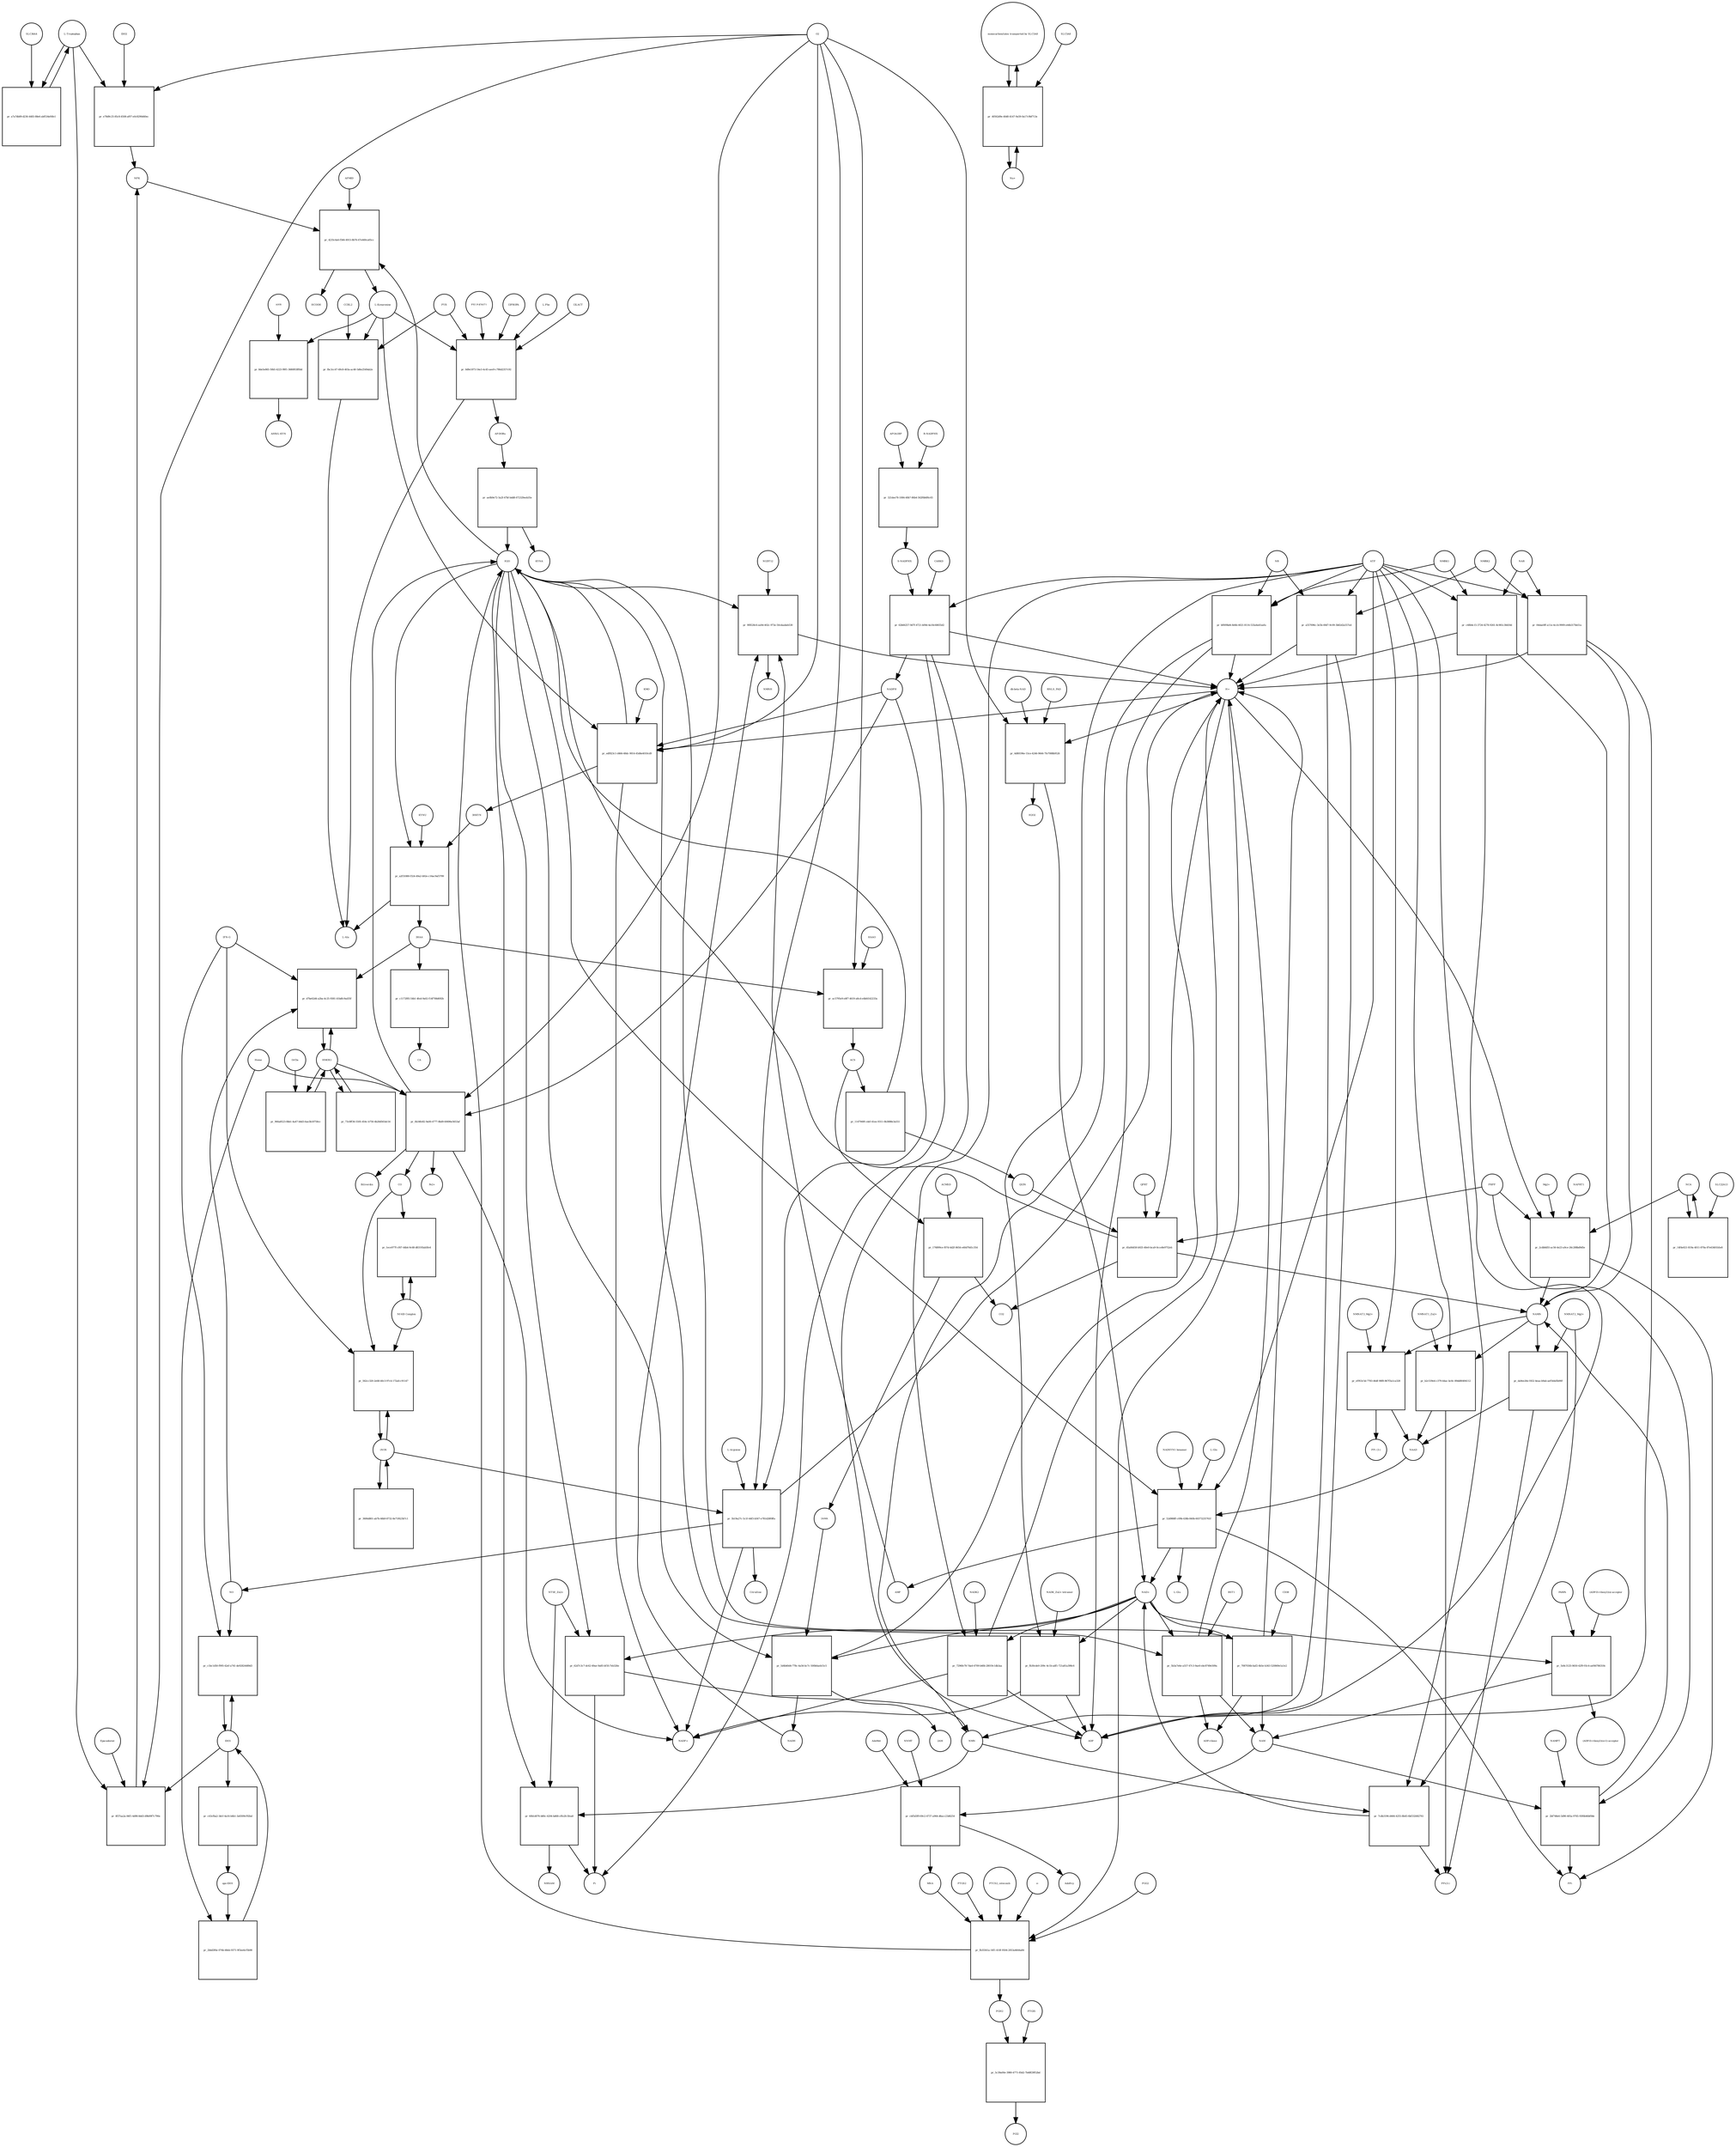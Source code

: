 strict digraph  {
"L-Tryptophan" [annotation="urn_miriam_obo.chebi_CHEBI%3A57912", bipartite=0, cls="simple chemical", fontsize=4, label="L-Tryptophan", shape=circle];
"pr_a7a7db89-d236-4483-88e6-abf534ef4fe1" [annotation="", bipartite=1, cls=process, fontsize=4, label="pr_a7a7db89-d236-4483-88e6-abf534ef4fe1", shape=square];
SLC36A4 [annotation=urn_miriam_uniprot_Q6YBV0, bipartite=0, cls=macromolecule, fontsize=4, label=SLC36A4, shape=circle];
"pr_e78d9c25-85c8-4508-af07-e0c8290d40ec" [annotation="", bipartite=1, cls=process, fontsize=4, label="pr_e78d9c25-85c8-4508-af07-e0c8290d40ec", shape=square];
NFK [annotation="urn_miriam_obo.chebi_CHEBI%3A18377", bipartite=0, cls="simple chemical", fontsize=4, label=NFK, shape=circle];
IDO2 [annotation=urn_miriam_uniprot_Q6ZQW0, bipartite=0, cls=macromolecule, fontsize=4, label=IDO2, shape=circle];
O2 [annotation="urn_miriam_obo.chebi_CHEBI%3A15379", bipartite=0, cls="simple chemical", fontsize=4, label=O2, shape=circle];
"pr_8f37aa2a-84f1-4d98-8dd3-d9b09f7c790e" [annotation="", bipartite=1, cls=process, fontsize=4, label="pr_8f37aa2a-84f1-4d98-8dd3-d9b09f7c790e", shape=square];
IDO1 [annotation=urn_miriam_uniprot_P14902, bipartite=0, cls=complex, fontsize=4, label=IDO1, shape=circle];
Epacadostat [annotation="", bipartite=0, cls="simple chemical", fontsize=4, label=Epacadostat, shape=circle];
"pr_4235c4a6-f566-4915-8b76-47e449ca05cc" [annotation="", bipartite=1, cls=process, fontsize=4, label="pr_4235c4a6-f566-4915-8b76-47e449ca05cc", shape=square];
"L-Kynurenine" [annotation="urn_miriam_obo.chebi_CHEBI%3A16946", bipartite=0, cls="simple chemical", fontsize=4, label="L-Kynurenine", shape=circle];
AFMID [annotation=urn_miriam_uniprot_Q63HM1, bipartite=0, cls=macromolecule, fontsize=4, label=AFMID, shape=circle];
H2O [annotation="urn_miriam_obo.chebi_CHEBI%3A15377", bipartite=0, cls="simple chemical", fontsize=4, label=H2O, shape=circle];
HCOOH [annotation="urn_miriam_obo.chebi_CHEBI%3A30751", bipartite=0, cls="simple chemical", fontsize=4, label=HCOOH, shape=circle];
"pr_0d9e1873-54e3-4c45-aee9-c786d2357c92" [annotation="", bipartite=1, cls=process, fontsize=4, label="pr_0d9e1873-54e3-4c45-aee9-c786d2357c92", shape=square];
"AP-DOBu" [annotation="urn_miriam_obo.chebi_CHEBI%3A17442", bipartite=0, cls="simple chemical", fontsize=4, label="AP-DOBu", shape=circle];
"PXLP-KYAT1" [annotation="urn_miriam_uniprot_Q16773|urn_miriam_obo.chebi_CHEBI%3A18405", bipartite=0, cls="complex multimer", fontsize=4, label="PXLP-KYAT1", shape=circle];
I3PROPA [annotation="urn_miriam_obo.chebi_CHEBI%3A43580", bipartite=0, cls=macromolecule, fontsize=4, label=I3PROPA, shape=circle];
"L-Phe" [annotation="urn_miriam_obo.chebi_CHEBI%3A58095", bipartite=0, cls="simple chemical", fontsize=4, label="L-Phe", shape=circle];
I3LACT [annotation="urn_miriam_obo.chebi_CHEBI%3A55528", bipartite=0, cls=macromolecule, fontsize=4, label=I3LACT, shape=circle];
PYR [annotation="urn_miriam_obo.chebi_CHEBI%3A15361", bipartite=0, cls="simple chemical", fontsize=4, label=PYR, shape=circle];
"L-Ala" [annotation="urn_miriam_obo.chebi_CHEBI%3A57972", bipartite=0, cls="simple chemical", fontsize=4, label="L-Ala", shape=circle];
"pr_fbc3cc47-49c8-403a-ac40-5d6e2549ab2e" [annotation="", bipartite=1, cls=process, fontsize=4, label="pr_fbc3cc47-49c8-403a-ac40-5d6e2549ab2e", shape=square];
CCBL2 [annotation=urn_miriam_uniprot_Q6YP21, bipartite=0, cls="macromolecule multimer", fontsize=4, label=CCBL2, shape=circle];
"pr_ae0b9e72-5a2f-47bf-bdd8-672329eeb35e" [annotation="", bipartite=1, cls=process, fontsize=4, label="pr_ae0b9e72-5a2f-47bf-bdd8-672329eeb35e", shape=square];
KYNA [annotation="urn_miriam_obo.chebi_CHEBI%3A18344", bipartite=0, cls="simple chemical", fontsize=4, label=KYNA, shape=circle];
"pr_edf823c1-d466-48dc-9014-45d6e4010cd9" [annotation="", bipartite=1, cls=process, fontsize=4, label="pr_edf823c1-d466-48dc-9014-45d6e4010cd9", shape=square];
"3HKYN" [annotation="urn_miriam_obo.chebi_CHEBI%3A17380", bipartite=0, cls="simple chemical", fontsize=4, label="3HKYN", shape=circle];
KMO [annotation=urn_miriam_uniprot_O15229, bipartite=0, cls=macromolecule, fontsize=4, label=KMO, shape=circle];
NADPH [annotation="urn_miriam_obo.chebi_CHEBI%3A16474", bipartite=0, cls="simple chemical", fontsize=4, label=NADPH, shape=circle];
"H+" [annotation="urn_miriam_obo.chebi_CHEBI%3A15378", bipartite=0, cls="simple chemical", fontsize=4, label="H+", shape=circle];
"NADP+" [annotation="urn_miriam_obo.chebi_CHEBI%3A18009", bipartite=0, cls="simple chemical", fontsize=4, label="NADP+", shape=circle];
"pr_a2f31880-f324-49a2-b92e-c16ac9af3799" [annotation="", bipartite=1, cls=process, fontsize=4, label="pr_a2f31880-f324-49a2-b92e-c16ac9af3799", shape=square];
"3HAA" [annotation="urn_miriam_obo.chebi_CHEBI%3A15793", bipartite=0, cls="simple chemical", fontsize=4, label="3HAA", shape=circle];
KYNU [annotation=urn_miriam_uniprot_Q16719, bipartite=0, cls="macromolecule multimer", fontsize=4, label=KYNU, shape=circle];
"pr_ac5795e9-e8f7-4619-a8cd-e4bfd142233a" [annotation="", bipartite=1, cls=process, fontsize=4, label="pr_ac5795e9-e8f7-4619-a8cd-e4bfd142233a", shape=square];
ACS [annotation="urn_miriam_obo.chebi_CHEBI%3A29044", bipartite=0, cls="simple chemical", fontsize=4, label=ACS, shape=circle];
HAAO [annotation=urn_miriam_uniprot_P46952, bipartite=0, cls=macromolecule, fontsize=4, label=HAAO, shape=circle];
"pr_176899ce-f07d-4d2f-8654-e40d70d1c354" [annotation="", bipartite=1, cls=process, fontsize=4, label="pr_176899ce-f07d-4d2f-8654-e40d70d1c354", shape=square];
"2AMA" [annotation="urn_miriam_obo.chebi_CHEBI%3A15745", bipartite=0, cls="simple chemical", fontsize=4, label="2AMA", shape=circle];
ACMSD [annotation=urn_miriam_uniprot_Q8TDX5, bipartite=0, cls="macromolecule multimer", fontsize=4, label=ACMSD, shape=circle];
CO2 [annotation="urn_miriam_obo.chebi_CHEBI%3A16526", bipartite=0, cls="simple chemical", fontsize=4, label=CO2, shape=circle];
"pr_5d4b40d4-778c-4a56-bc7c-500b0aeb15c5" [annotation="", bipartite=1, cls=process, fontsize=4, label="pr_5d4b40d4-778c-4a56-bc7c-500b0aeb15c5", shape=square];
"2AM" [annotation="urn_miriam_obo.chebi_CHEBI%3A16886", bipartite=0, cls="simple chemical", fontsize=4, label="2AM", shape=circle];
"NAD+" [annotation="urn_miriam_obo.chebi_CHEBI%3A57540", bipartite=0, cls="simple chemical", fontsize=4, label="NAD+", shape=circle];
NADH [annotation="urn_miriam_obo.chebi_CHEBI%3A57945", bipartite=0, cls="simple chemical", fontsize=4, label=NADH, shape=circle];
"pr_1147949f-cdef-41ee-9311-0b3888e3a551" [annotation="", bipartite=1, cls=process, fontsize=4, label="pr_1147949f-cdef-41ee-9311-0b3888e3a551", shape=square];
QUIN [annotation="urn_miriam_obo.chebi_CHEBI%3A16675", bipartite=0, cls="simple chemical", fontsize=4, label=QUIN, shape=circle];
"pr_8de5e865-50b5-4223-99f1-3680f03fffdd" [annotation="", bipartite=1, cls=process, fontsize=4, label="pr_8de5e865-50b5-4223-99f1-3680f03fffdd", shape=square];
AHR [annotation=urn_miriam_uniprot_P35869, bipartite=0, cls=macromolecule, fontsize=4, label=AHR, shape=circle];
"AHR/L-KYN" [annotation="", bipartite=0, cls=complex, fontsize=4, label="AHR/L-KYN", shape=circle];
"pr_c1bc1d50-f995-42ef-a741-de92824489d3" [annotation="", bipartite=1, cls=process, fontsize=4, label="pr_c1bc1d50-f995-42ef-a741-de92824489d3", shape=square];
NO [annotation="urn_miriam_obo.chebi_CHEBI%3A16480", bipartite=0, cls="simple chemical", fontsize=4, label=NO, shape=circle];
"IFN-G" [annotation=urn_miriam_uniprot_Q14609, bipartite=0, cls=macromolecule, fontsize=4, label="IFN-G", shape=circle];
iNOS [annotation=urn_miriam_uniprot_P35228, bipartite=0, cls=macromolecule, fontsize=4, label=iNOS, shape=circle];
"pr_562cc320-2e68-40c3-97c4-172afcc91147" [annotation="", bipartite=1, cls=process, fontsize=4, label="pr_562cc320-2e68-40c3-97c4-172afcc91147", shape=square];
"Nf-KB Complex" [annotation="urn_miriam_uniprot_P19838|urn_miriam_uniprot_Q04206|urn_miriam_uniprot_Q00653", bipartite=0, cls=complex, fontsize=4, label="Nf-KB Complex", shape=circle];
CO [annotation="urn_miriam_obo.chebi_CHEBI%3A17245", bipartite=0, cls="simple chemical", fontsize=4, label=CO, shape=circle];
"L-Arginine" [annotation="urn_miriam_obo.chebi_CHEBI%3A16467", bipartite=0, cls="simple chemical", fontsize=4, label="L-Arginine", shape=circle];
"pr_5b19a27c-5c1f-44f3-b567-e781d28f0ffa" [annotation="", bipartite=1, cls=process, fontsize=4, label="pr_5b19a27c-5c1f-44f3-b567-e781d28f0ffa", shape=square];
Citrulline [annotation="urn_miriam_obo.chebi_CHEBI%3A16349", bipartite=0, cls="simple chemical", fontsize=4, label=Citrulline, shape=circle];
"pr_3606d801-ab7b-46b9-8732-8e71f623b7c1" [annotation="", bipartite=1, cls=process, fontsize=4, label="pr_3606d801-ab7b-46b9-8732-8e71f623b7c1", shape=square];
"pr_c43cfba2-3dcf-4a16-b4b1-3e8309cf92bd" [annotation="", bipartite=1, cls=process, fontsize=4, label="pr_c43cfba2-3dcf-4a16-b4b1-3e8309cf92bd", shape=square];
"apo-IDO1" [annotation=urn_miriam_uniprot_P14902, bipartite=0, cls=macromolecule, fontsize=4, label="apo-IDO1", shape=circle];
"R-NADPHX" [annotation="urn_miriam_obo.chebi_CHEBI%3A64085", bipartite=0, cls="simple chemical", fontsize=4, label="R-NADPHX", shape=circle];
"pr_321dee78-1084-40b7-86b4-562f6b6f6c65" [annotation="", bipartite=1, cls=process, fontsize=4, label="pr_321dee78-1084-40b7-86b4-562f6b6f6c65", shape=square];
"S-NADPHX" [annotation="urn_miriam_obo.chebi_CHEBI%3A64084", bipartite=0, cls="simple chemical", fontsize=4, label="S-NADPHX", shape=circle];
APOA1BP [annotation=urn_miriam_uniprot_O95544, bipartite=0, cls="macromolecule multimer", fontsize=4, label=APOA1BP, shape=circle];
"pr_62b66257-9d7f-4721-b09d-4a18c68655d2" [annotation="", bipartite=1, cls=process, fontsize=4, label="pr_62b66257-9d7f-4721-b09d-4a18c68655d2", shape=square];
CARKD [annotation=urn_miriam_uniprot_Q8IW45, bipartite=0, cls=macromolecule, fontsize=4, label=CARKD, shape=circle];
ATP [annotation="urn_miriam_obo.chebi_CHEBI%3A30616", bipartite=0, cls="simple chemical", fontsize=4, label=ATP, shape=circle];
ADP [annotation="urn_miriam_obo.chebi_CHEBI%3A456216", bipartite=0, cls="simple chemical", fontsize=4, label=ADP, shape=circle];
Pi [annotation="urn_miriam_obo.chebi_CHEBI%3A18367", bipartite=0, cls="simple chemical", fontsize=4, label=Pi, shape=circle];
"pr_7296fe78-7da4-4709-b40b-28019c1db3aa" [annotation="", bipartite=1, cls=process, fontsize=4, label="pr_7296fe78-7da4-4709-b40b-28019c1db3aa", shape=square];
NADK2 [annotation=urn_miriam_uniprot_Q4G0N4, bipartite=0, cls="macromolecule multimer", fontsize=4, label=NADK2, shape=circle];
NAMN [annotation="urn_miriam_obo.chebi_CHEBI%3A15763", bipartite=0, cls="simple chemical", fontsize=4, label=NAMN, shape=circle];
"pr_ef953c5d-7783-46df-98f8-867f3a1ca328" [annotation="", bipartite=1, cls=process, fontsize=4, label="pr_ef953c5d-7783-46df-98f8-867f3a1ca328", shape=square];
NAAD [annotation="urn_miriam_obo.chebi_CHEBI%3A18304", bipartite=0, cls="simple chemical", fontsize=4, label=NAAD, shape=circle];
"NMNAT3_Mg2+" [annotation="urn_miriam_uniprot_Q96T66|urn_miriam_obo.chebi_CHEBI%3A18420", bipartite=0, cls="complex multimer", fontsize=4, label="NMNAT3_Mg2+", shape=circle];
"PPi (3-)" [annotation="urn_miriam_obo.chebi_CHEBI%3A33019", bipartite=0, cls="simple chemical", fontsize=4, label="PPi (3-)", shape=circle];
"pr_da9ee26e-f452-4eaa-b9ab-aef544d5b90f" [annotation="", bipartite=1, cls=process, fontsize=4, label="pr_da9ee26e-f452-4eaa-b9ab-aef544d5b90f", shape=square];
"NMNAT2_Mg2+" [annotation="urn_miriam_uniprot_Q9BZQ4|urn_miriam_obo.chebi_CHEBI%3A18420", bipartite=0, cls=complex, fontsize=4, label="NMNAT2_Mg2+", shape=circle];
"PPi(3-)" [annotation="urn_miriam_obo.chebi_CHEBI%3A33019", bipartite=0, cls="simple chemical", fontsize=4, label="PPi(3-)", shape=circle];
NAR [annotation="urn_miriam_obo.chebi_CHEBI%3A58527", bipartite=0, cls="simple chemical", fontsize=4, label=NAR, shape=circle];
"pr_c48b4c15-3724-4278-9261-8c981c38d18d" [annotation="", bipartite=1, cls=process, fontsize=4, label="pr_c48b4c15-3724-4278-9261-8c981c38d18d", shape=square];
NMRK1 [annotation=urn_miriam_uniprot_Q9NWW6, bipartite=0, cls=macromolecule, fontsize=4, label=NMRK1, shape=circle];
"pr_04dae0ff-a11e-4ccb-9909-e44b317bb51a" [annotation="", bipartite=1, cls=process, fontsize=4, label="pr_04dae0ff-a11e-4ccb-9909-e44b317bb51a", shape=square];
NMRK2 [annotation=urn_miriam_uniprot_Q9NPI5, bipartite=0, cls=macromolecule, fontsize=4, label=NMRK2, shape=circle];
"pr_52d988ff-c09b-438b-840b-60373235761f" [annotation="", bipartite=1, cls=process, fontsize=4, label="pr_52d988ff-c09b-438b-840b-60373235761f", shape=square];
"NADSYN1 hexamer" [annotation=urn_miriam_uniprot_Q6IA69, bipartite=0, cls="macromolecule multimer", fontsize=4, label="NADSYN1 hexamer", shape=circle];
"L-Gln" [annotation="urn_miriam_obo.chebi_CHEBI%3A58359", bipartite=0, cls="simple chemical", fontsize=4, label="L-Gln", shape=circle];
"L-Glu" [annotation="urn_miriam_obo.chebi_CHEBI%3A29985", bipartite=0, cls="simple chemical", fontsize=4, label="L-Glu", shape=circle];
AMP [annotation="urn_miriam_obo.chebi_CHEBI%3A16027", bipartite=0, cls="simple chemical", fontsize=4, label=AMP, shape=circle];
PPi [annotation="urn_miriam_obo.chebi_CHEBI%3A29888", bipartite=0, cls="simple chemical", fontsize=4, label=PPi, shape=circle];
NMN [annotation="urn_miriam_obo.chebi_CHEBI%3A14649", bipartite=0, cls="simple chemical", fontsize=4, label=NMN, shape=circle];
"pr_7cdb3196-d466-4255-8b45-6bf332682761" [annotation="", bipartite=1, cls=process, fontsize=4, label="pr_7cdb3196-d466-4255-8b45-6bf332682761", shape=square];
NR [annotation="urn_miriam_obo.chebi_CHEBI%3A15927", bipartite=0, cls="simple chemical", fontsize=4, label=NR, shape=circle];
"pr_bf009bd4-8d4b-4021-8116-533a4ed1aefa" [annotation="", bipartite=1, cls=process, fontsize=4, label="pr_bf009bd4-8d4b-4021-8116-533a4ed1aefa", shape=square];
"pr_a557696c-3e5b-49d7-9c09-3b82d2a557ed" [annotation="", bipartite=1, cls=process, fontsize=4, label="pr_a557696c-3e5b-49d7-9c09-3b82d2a557ed", shape=square];
NCA [annotation="urn_miriam_obo.chebi_CHEBI%3A32544", bipartite=0, cls="simple chemical", fontsize=4, label=NCA, shape=circle];
"pr_2cdb8d55-ac56-4e23-a9ce-26c288bd9d5e" [annotation="", bipartite=1, cls=process, fontsize=4, label="pr_2cdb8d55-ac56-4e23-a9ce-26c288bd9d5e", shape=square];
NAPRT1 [annotation=urn_miriam_uniprot_Q6XQN6, bipartite=0, cls="macromolecule multimer", fontsize=4, label=NAPRT1, shape=circle];
"Mg2+" [annotation="urn_miriam_obo.chebi_CHEBI%3A18420", bipartite=0, cls="simple chemical", fontsize=4, label="Mg2+", shape=circle];
PRPP [annotation="urn_miriam_obo.chebi_CHEBI%3A17111", bipartite=0, cls="simple chemical", fontsize=4, label=PRPP, shape=circle];
"pr_5e8c3125-0650-42f9-93c4-aef46786318c" [annotation="", bipartite=1, cls=process, fontsize=4, label="pr_5e8c3125-0650-42f9-93c4-aef46786318c", shape=square];
NAM [annotation="urn_miriam_obo.chebi_CHEBI%3A17154", bipartite=0, cls="simple chemical", fontsize=4, label=NAM, shape=circle];
PARPs [annotation="urn_miriam_uniprot_Q8N5Y8|urn_miriam_uniprot_Q53GL7|urn_miriam_uniprot_Q8IXQ6", bipartite=0, cls=macromolecule, fontsize=4, label=PARPs, shape=circle];
"(ADP-D-ribosyl)(n)-acceptor" [annotation="urn_miriam_obo.chebi_CHEBI%3A133202", bipartite=0, cls="simple chemical", fontsize=4, label="(ADP-D-ribosyl)(n)-acceptor", shape=circle];
"(ADP-D-ribosyl)(n+1)-acceptor" [annotation="urn_miriam_obo.chebi_CHEBI%3A133203", bipartite=0, cls="simple chemical", fontsize=4, label="(ADP-D-ribosyl)(n+1)-acceptor", shape=circle];
"pr_2bf748e6-5d90-405a-9765-93f6b46bf0bb" [annotation="", bipartite=1, cls=process, fontsize=4, label="pr_2bf748e6-5d90-405a-9765-93f6b46bf0bb", shape=square];
NAMPT [annotation=urn_miriam_uniprot_P43490, bipartite=0, cls=macromolecule, fontsize=4, label=NAMPT, shape=circle];
"pr_cbf5d3f9-69c2-4737-a964-d6acc23d6254" [annotation="", bipartite=1, cls=process, fontsize=4, label="pr_cbf5d3f9-69c2-4737-a964-d6acc23d6254", shape=square];
MNA [annotation="urn_miriam_obo.chebi_CHEBI%3A16797", bipartite=0, cls="simple chemical", fontsize=4, label=MNA, shape=circle];
NNMT [annotation=urn_miriam_uniprot_P40261, bipartite=0, cls=macromolecule, fontsize=4, label=NNMT, shape=circle];
AdoMet [annotation="urn_miriam_obo.chebi_CHEBI%3A15414", bipartite=0, cls="simple chemical", fontsize=4, label=AdoMet, shape=circle];
AdoHcy [annotation="urn_miriam_obo.chebi_CHEBI%3A16680", bipartite=0, cls="simple chemical", fontsize=4, label=AdoHcy, shape=circle];
"pr_45a84458-b925-40e0-bca9-0cce8e9752eb" [annotation="", bipartite=1, cls=process, fontsize=4, label="pr_45a84458-b925-40e0-bca9-0cce8e9752eb", shape=square];
QPRT [annotation=urn_miriam_uniprot_Q15274, bipartite=0, cls=macromolecule, fontsize=4, label=QPRT, shape=circle];
"pr_fb30cde0-209c-4c1b-adf1-721a81a398c6" [annotation="", bipartite=1, cls=process, fontsize=4, label="pr_fb30cde0-209c-4c1b-adf1-721a81a398c6", shape=square];
"NADK_Zn2+ tetramer" [annotation="urn_miriam_uniprot_O95544|urn_miriam_obo.chebi_CHEBI%3A29105", bipartite=0, cls="complex multimer", fontsize=4, label="NADK_Zn2+ tetramer", shape=circle];
"pr_5b3a7e6e-a557-47c3-9ae0-ebc8749e509a" [annotation="", bipartite=1, cls=process, fontsize=4, label="pr_5b3a7e6e-a557-47c3-9ae0-ebc8749e509a", shape=square];
"ADP-ribose" [annotation="urn_miriam_obo.chebi_CHEBI%3A57967", bipartite=0, cls="simple chemical", fontsize=4, label="ADP-ribose", shape=circle];
BST1 [annotation=urn_miriam_uniprot_Q10588, bipartite=0, cls="macromolecule multimer", fontsize=4, label=BST1, shape=circle];
"pr_7087036b-baf2-4b5e-b343-520849e1a1e2" [annotation="", bipartite=1, cls=process, fontsize=4, label="pr_7087036b-baf2-4b5e-b343-520849e1a1e2", shape=square];
CD38 [annotation=urn_miriam_uniprot_P28907, bipartite=0, cls=macromolecule, fontsize=4, label=CD38, shape=circle];
"dh-beta-NAD" [annotation="urn_miriam_obo.chebi_CHEBI%3A90171|urn_miriam_obo.chebi_CHEBI%3A90174", bipartite=0, cls="simple chemical", fontsize=4, label="dh-beta-NAD", shape=circle];
"pr_4d80196e-15ce-4246-9644-7fe7088b9526" [annotation="", bipartite=1, cls=process, fontsize=4, label="pr_4d80196e-15ce-4246-9644-7fe7088b9526", shape=square];
H2O2 [annotation="urn_miriam_obo.chebi_CHEBI%3A16240", bipartite=0, cls="simple chemical", fontsize=4, label=H2O2, shape=circle];
RNLS_FAD [annotation="urn_miriam_uniprot_Q5VYX0|urn_miriam_obo.chebi_CHEBI%3A16238", bipartite=0, cls=complex, fontsize=4, label=RNLS_FAD, shape=circle];
"pr_62d7c3c7-dc62-49ae-9a85-bf1fc7eb326e" [annotation="", bipartite=1, cls=process, fontsize=4, label="pr_62d7c3c7-dc62-49ae-9a85-bf1fc7eb326e", shape=square];
"NT5E_Zn2+" [annotation="urn_miriam_uniprot_P21589|urn_miriam_obo.chebi_CHEBI%3A29105", bipartite=0, cls="complex multimer", fontsize=4, label="NT5E_Zn2+", shape=circle];
"pr_60b1d076-b80c-4204-bd68-cffe2fc5fea8" [annotation="", bipartite=1, cls=process, fontsize=4, label="pr_60b1d076-b80c-4204-bd68-cffe2fc5fea8", shape=square];
NRNAM [annotation="urn_miriam_obo.chebi_CHEBI%3A15927", bipartite=0, cls="simple chemical", fontsize=4, label=NRNAM, shape=circle];
"pr_14f4e021-819a-4011-870a-87e63401b5e8" [annotation="", bipartite=1, cls=process, fontsize=4, label="pr_14f4e021-819a-4011-870a-87e63401b5e8", shape=square];
SLC22A13 [annotation=urn_miriam_uniprot_Q9Y226, bipartite=0, cls=macromolecule, fontsize=4, label=SLC22A13, shape=circle];
"pr_9f8528c6-ea9d-402c-973e-50cdaabeb530" [annotation="", bipartite=1, cls=process, fontsize=4, label="pr_9f8528c6-ea9d-402c-973e-50cdaabeb530", shape=square];
NMNH [annotation="urn_miriam_obo.chebi_CHEBI%3A74452", bipartite=0, cls="simple chemical", fontsize=4, label=NMNH, shape=circle];
NUDT12 [annotation=urn_miriam_uniprot_Q9BQG2, bipartite=0, cls=macromolecule, fontsize=4, label=NUDT12, shape=circle];
"pr_b2c539e4-c379-44ac-bc8c-89dd80494112" [annotation="", bipartite=1, cls=process, fontsize=4, label="pr_b2c539e4-c379-44ac-bc8c-89dd80494112", shape=square];
"NMNAT1_Zn2+" [annotation="urn_miriam_uniprot_Q9HAN9|urn_miriam_obo.chebi_CHEBI%3A29105", bipartite=0, cls="complex multimer", fontsize=4, label="NMNAT1_Zn2+", shape=circle];
PGG2 [annotation="urn_miriam_obo.chebi_CHEBI%3A27647", bipartite=0, cls="simple chemical", fontsize=4, label=PGG2, shape=circle];
"pr_fb35561a-16f1-410f-9504-2053a4644a84" [annotation="", bipartite=1, cls=process, fontsize=4, label="pr_fb35561a-16f1-410f-9504-2053a4644a84", shape=square];
PGH2 [annotation="urn_miriam_obo.chebi_CHEBI%3A15554", bipartite=0, cls="simple chemical", fontsize=4, label=PGH2, shape=circle];
PTGS2 [annotation=urn_miriam_uniprot_P35354, bipartite=0, cls="macromolecule multimer", fontsize=4, label=PTGS2, shape=circle];
PTCS2_celecoxib [annotation="urn_miriam_uniprot_P35354|urn_miriam_obo.chebi_CHEBI%3A41423", bipartite=0, cls=complex, fontsize=4, label=PTCS2_celecoxib, shape=circle];
"e-" [annotation="urn_miriam_obo.chebi_CHEBI%3A10545", bipartite=0, cls="simple chemical", fontsize=4, label="e-", shape=circle];
"pr_5c39a00e-3980-4771-85d2-7b48f29f52bd" [annotation="", bipartite=1, cls=process, fontsize=4, label="pr_5c39a00e-3980-4771-85d2-7b48f29f52bd", shape=square];
PGI2 [annotation="urn_miriam_obo.chebi_CHEBI%3A15552", bipartite=0, cls="simple chemical", fontsize=4, label=PGI2, shape=circle];
PTGIS [annotation=urn_miriam_uniprot_Q16647, bipartite=0, cls=macromolecule, fontsize=4, label=PTGIS, shape=circle];
"monocarboxylates transported by SLC5A8" [annotation="", bipartite=0, cls="simple chemical", fontsize=4, label="monocarboxylates transported by SLC5A8", shape=circle];
"pr_40562d9e-40d0-4147-9a59-0a17c9bf713e" [annotation="", bipartite=1, cls=process, fontsize=4, label="pr_40562d9e-40d0-4147-9a59-0a17c9bf713e", shape=square];
SLC5A8 [annotation=urn_miriam_uniprot_Q8N695, bipartite=0, cls=macromolecule, fontsize=4, label=SLC5A8, shape=circle];
"Na+" [annotation="urn_miriam_obo.chebi_CHEBI%3A29101", bipartite=0, cls="simple chemical", fontsize=4, label="Na+", shape=circle];
HMOX1 [annotation="", bipartite=0, cls=macromolecule, fontsize=4, label=HMOX1, shape=circle];
"pr_d7be62d4-a2ba-4c25-9381-41bdfc9ad35f" [annotation="", bipartite=1, cls=process, fontsize=4, label="pr_d7be62d4-a2ba-4c25-9381-41bdfc9ad35f", shape=square];
"pr_73c8ff36-5505-454c-b750-4b28d565dc54" [annotation="", bipartite=1, cls=process, fontsize=4, label="pr_73c8ff36-5505-454c-b750-4b28d565dc54", shape=square];
Heme [annotation="urn_miriam_obo.chebi_CHEBI%3A30413", bipartite=0, cls="simple chemical", fontsize=4, label=Heme, shape=circle];
"pr_6b34fe82-9a00-4777-8bd9-60696e5653af" [annotation="", bipartite=1, cls=process, fontsize=4, label="pr_6b34fe82-9a00-4777-8bd9-60696e5653af", shape=square];
Biliverdin [annotation="urn_miriam_obo.chebi_CHEBI%3A17033", bipartite=0, cls="simple chemical", fontsize=4, label=Biliverdin, shape=circle];
"Fe2+" [annotation="urn_miriam_obo.chebi_CHEBI%3A29033", bipartite=0, cls="simple chemical", fontsize=4, label="Fe2+", shape=circle];
"pr_966a8523-8bb1-4a47-b6d3-6ae3b18758cc" [annotation="", bipartite=1, cls=process, fontsize=4, label="pr_966a8523-8bb1-4a47-b6d3-6ae3b18758cc", shape=square];
Orf3a [annotation="urn_miriam_ncbiprotein_BCD58754|urn_miriam_uniprot_P0DTC3", bipartite=0, cls=macromolecule, fontsize=4, label=Orf3a, shape=circle];
"pr_1ece977f-cf67-44b4-9c68-d83193ab5fe4" [annotation="", bipartite=1, cls=process, fontsize=4, label="pr_1ece977f-cf67-44b4-9c68-d83193ab5fe4", shape=square];
"pr_2bbd3f6e-074b-48eb-9371-9f3ee6cf5b98" [annotation="", bipartite=1, cls=process, fontsize=4, label="pr_2bbd3f6e-074b-48eb-9371-9f3ee6cf5b98", shape=square];
"pr_c1172f85-54b1-4fed-9a02-f14f708d692b" [annotation="", bipartite=1, cls="omitted process", fontsize=4, label="pr_c1172f85-54b1-4fed-9a02-f14f708d692b", shape=square];
CA [annotation="", bipartite=0, cls="simple chemical", fontsize=4, label=CA, shape=circle];
"L-Tryptophan" -> "pr_a7a7db89-d236-4483-88e6-abf534ef4fe1"  [annotation="", interaction_type=consumption];
"L-Tryptophan" -> "pr_e78d9c25-85c8-4508-af07-e0c8290d40ec"  [annotation="", interaction_type=consumption];
"L-Tryptophan" -> "pr_8f37aa2a-84f1-4d98-8dd3-d9b09f7c790e"  [annotation="", interaction_type=consumption];
"pr_a7a7db89-d236-4483-88e6-abf534ef4fe1" -> "L-Tryptophan"  [annotation="", interaction_type=production];
SLC36A4 -> "pr_a7a7db89-d236-4483-88e6-abf534ef4fe1"  [annotation="", interaction_type=catalysis];
"pr_e78d9c25-85c8-4508-af07-e0c8290d40ec" -> NFK  [annotation="", interaction_type=production];
NFK -> "pr_4235c4a6-f566-4915-8b76-47e449ca05cc"  [annotation="", interaction_type=consumption];
IDO2 -> "pr_e78d9c25-85c8-4508-af07-e0c8290d40ec"  [annotation="", interaction_type=catalysis];
O2 -> "pr_e78d9c25-85c8-4508-af07-e0c8290d40ec"  [annotation="", interaction_type=consumption];
O2 -> "pr_8f37aa2a-84f1-4d98-8dd3-d9b09f7c790e"  [annotation="", interaction_type=consumption];
O2 -> "pr_edf823c1-d466-48dc-9014-45d6e4010cd9"  [annotation="", interaction_type=consumption];
O2 -> "pr_ac5795e9-e8f7-4619-a8cd-e4bfd142233a"  [annotation="", interaction_type=consumption];
O2 -> "pr_5b19a27c-5c1f-44f3-b567-e781d28f0ffa"  [annotation="", interaction_type=consumption];
O2 -> "pr_4d80196e-15ce-4246-9644-7fe7088b9526"  [annotation="", interaction_type=consumption];
O2 -> "pr_6b34fe82-9a00-4777-8bd9-60696e5653af"  [annotation="", interaction_type=consumption];
"pr_8f37aa2a-84f1-4d98-8dd3-d9b09f7c790e" -> NFK  [annotation="", interaction_type=production];
IDO1 -> "pr_8f37aa2a-84f1-4d98-8dd3-d9b09f7c790e"  [annotation="urn_miriam_pubmed_29531094|urn_miriam_pubmed_28523098|urn_miriam_pubmed_30338242|urn_miriam_pubmed_32292563", interaction_type=catalysis];
IDO1 -> "pr_c1bc1d50-f995-42ef-a741-de92824489d3"  [annotation="", interaction_type=consumption];
IDO1 -> "pr_c43cfba2-3dcf-4a16-b4b1-3e8309cf92bd"  [annotation="", interaction_type=consumption];
Epacadostat -> "pr_8f37aa2a-84f1-4d98-8dd3-d9b09f7c790e"  [annotation="urn_miriam_pubmed_29531094|urn_miriam_pubmed_28523098|urn_miriam_pubmed_30338242|urn_miriam_pubmed_32292563", interaction_type=inhibition];
"pr_4235c4a6-f566-4915-8b76-47e449ca05cc" -> "L-Kynurenine"  [annotation="", interaction_type=production];
"pr_4235c4a6-f566-4915-8b76-47e449ca05cc" -> HCOOH  [annotation="", interaction_type=production];
"L-Kynurenine" -> "pr_0d9e1873-54e3-4c45-aee9-c786d2357c92"  [annotation="", interaction_type=consumption];
"L-Kynurenine" -> "pr_fbc3cc47-49c8-403a-ac40-5d6e2549ab2e"  [annotation="", interaction_type=consumption];
"L-Kynurenine" -> "pr_edf823c1-d466-48dc-9014-45d6e4010cd9"  [annotation="", interaction_type=consumption];
"L-Kynurenine" -> "pr_8de5e865-50b5-4223-99f1-3680f03fffdd"  [annotation="", interaction_type=consumption];
AFMID -> "pr_4235c4a6-f566-4915-8b76-47e449ca05cc"  [annotation=urn_miriam_pubmed_29531094, interaction_type=catalysis];
H2O -> "pr_4235c4a6-f566-4915-8b76-47e449ca05cc"  [annotation="", interaction_type=consumption];
H2O -> "pr_a2f31880-f324-49a2-b92e-c16ac9af3799"  [annotation="", interaction_type=consumption];
H2O -> "pr_5d4b40d4-778c-4a56-bc7c-500b0aeb15c5"  [annotation="", interaction_type=consumption];
H2O -> "pr_52d988ff-c09b-438b-840b-60373235761f"  [annotation="", interaction_type=consumption];
H2O -> "pr_5b3a7e6e-a557-47c3-9ae0-ebc8749e509a"  [annotation="", interaction_type=consumption];
H2O -> "pr_7087036b-baf2-4b5e-b343-520849e1a1e2"  [annotation="", interaction_type=consumption];
H2O -> "pr_62d7c3c7-dc62-49ae-9a85-bf1fc7eb326e"  [annotation="", interaction_type=consumption];
H2O -> "pr_60b1d076-b80c-4204-bd68-cffe2fc5fea8"  [annotation="", interaction_type=consumption];
H2O -> "pr_9f8528c6-ea9d-402c-973e-50cdaabeb530"  [annotation="", interaction_type=consumption];
"pr_0d9e1873-54e3-4c45-aee9-c786d2357c92" -> "AP-DOBu"  [annotation="", interaction_type=production];
"pr_0d9e1873-54e3-4c45-aee9-c786d2357c92" -> "L-Ala"  [annotation="", interaction_type=production];
"AP-DOBu" -> "pr_ae0b9e72-5a2f-47bf-bdd8-672329eeb35e"  [annotation="", interaction_type=consumption];
"PXLP-KYAT1" -> "pr_0d9e1873-54e3-4c45-aee9-c786d2357c92"  [annotation="", interaction_type=catalysis];
I3PROPA -> "pr_0d9e1873-54e3-4c45-aee9-c786d2357c92"  [annotation="", interaction_type=inhibition];
"L-Phe" -> "pr_0d9e1873-54e3-4c45-aee9-c786d2357c92"  [annotation="", interaction_type=inhibition];
I3LACT -> "pr_0d9e1873-54e3-4c45-aee9-c786d2357c92"  [annotation="", interaction_type=inhibition];
PYR -> "pr_0d9e1873-54e3-4c45-aee9-c786d2357c92"  [annotation="", interaction_type=consumption];
PYR -> "pr_fbc3cc47-49c8-403a-ac40-5d6e2549ab2e"  [annotation="", interaction_type=consumption];
"pr_fbc3cc47-49c8-403a-ac40-5d6e2549ab2e" -> "L-Ala"  [annotation="", interaction_type=production];
CCBL2 -> "pr_fbc3cc47-49c8-403a-ac40-5d6e2549ab2e"  [annotation="", interaction_type=catalysis];
"pr_ae0b9e72-5a2f-47bf-bdd8-672329eeb35e" -> KYNA  [annotation="", interaction_type=production];
"pr_ae0b9e72-5a2f-47bf-bdd8-672329eeb35e" -> H2O  [annotation="", interaction_type=production];
"pr_edf823c1-d466-48dc-9014-45d6e4010cd9" -> "3HKYN"  [annotation="", interaction_type=production];
"pr_edf823c1-d466-48dc-9014-45d6e4010cd9" -> H2O  [annotation="", interaction_type=production];
"pr_edf823c1-d466-48dc-9014-45d6e4010cd9" -> "NADP+"  [annotation="", interaction_type=production];
"3HKYN" -> "pr_a2f31880-f324-49a2-b92e-c16ac9af3799"  [annotation="", interaction_type=consumption];
KMO -> "pr_edf823c1-d466-48dc-9014-45d6e4010cd9"  [annotation="", interaction_type=catalysis];
NADPH -> "pr_edf823c1-d466-48dc-9014-45d6e4010cd9"  [annotation="", interaction_type=consumption];
NADPH -> "pr_5b19a27c-5c1f-44f3-b567-e781d28f0ffa"  [annotation="", interaction_type=consumption];
NADPH -> "pr_6b34fe82-9a00-4777-8bd9-60696e5653af"  [annotation="", interaction_type=consumption];
"H+" -> "pr_edf823c1-d466-48dc-9014-45d6e4010cd9"  [annotation="", interaction_type=consumption];
"H+" -> "pr_2cdb8d55-ac56-4e23-a9ce-26c288bd9d5e"  [annotation="", interaction_type=consumption];
"H+" -> "pr_45a84458-b925-40e0-bca9-0cce8e9752eb"  [annotation="", interaction_type=consumption];
"H+" -> "pr_4d80196e-15ce-4246-9644-7fe7088b9526"  [annotation="", interaction_type=consumption];
"H+" -> "pr_fb35561a-16f1-410f-9504-2053a4644a84"  [annotation="", interaction_type=consumption];
"pr_a2f31880-f324-49a2-b92e-c16ac9af3799" -> "3HAA"  [annotation="", interaction_type=production];
"pr_a2f31880-f324-49a2-b92e-c16ac9af3799" -> "L-Ala"  [annotation="", interaction_type=production];
"3HAA" -> "pr_ac5795e9-e8f7-4619-a8cd-e4bfd142233a"  [annotation="", interaction_type=consumption];
"3HAA" -> "pr_d7be62d4-a2ba-4c25-9381-41bdfc9ad35f"  [annotation="urn_miriam_pubmed_15249210|urn_miriam_pubmed_11287117|urn_miriam_pubmed_12706494", interaction_type=catalysis];
"3HAA" -> "pr_c1172f85-54b1-4fed-9a02-f14f708d692b"  [annotation="", interaction_type=consumption];
KYNU -> "pr_a2f31880-f324-49a2-b92e-c16ac9af3799"  [annotation="", interaction_type=catalysis];
"pr_ac5795e9-e8f7-4619-a8cd-e4bfd142233a" -> ACS  [annotation="", interaction_type=production];
ACS -> "pr_176899ce-f07d-4d2f-8654-e40d70d1c354"  [annotation="", interaction_type=consumption];
ACS -> "pr_1147949f-cdef-41ee-9311-0b3888e3a551"  [annotation="", interaction_type=consumption];
HAAO -> "pr_ac5795e9-e8f7-4619-a8cd-e4bfd142233a"  [annotation="", interaction_type=catalysis];
"pr_176899ce-f07d-4d2f-8654-e40d70d1c354" -> "2AMA"  [annotation="", interaction_type=production];
"pr_176899ce-f07d-4d2f-8654-e40d70d1c354" -> CO2  [annotation="", interaction_type=production];
"2AMA" -> "pr_5d4b40d4-778c-4a56-bc7c-500b0aeb15c5"  [annotation="", interaction_type=consumption];
ACMSD -> "pr_176899ce-f07d-4d2f-8654-e40d70d1c354"  [annotation="", interaction_type=catalysis];
"pr_5d4b40d4-778c-4a56-bc7c-500b0aeb15c5" -> "2AM"  [annotation="", interaction_type=production];
"pr_5d4b40d4-778c-4a56-bc7c-500b0aeb15c5" -> NADH  [annotation="", interaction_type=production];
"pr_5d4b40d4-778c-4a56-bc7c-500b0aeb15c5" -> "H+"  [annotation="", interaction_type=production];
"NAD+" -> "pr_5d4b40d4-778c-4a56-bc7c-500b0aeb15c5"  [annotation="", interaction_type=consumption];
"NAD+" -> "pr_7296fe78-7da4-4709-b40b-28019c1db3aa"  [annotation="", interaction_type=consumption];
"NAD+" -> "pr_5e8c3125-0650-42f9-93c4-aef46786318c"  [annotation="", interaction_type=consumption];
"NAD+" -> "pr_fb30cde0-209c-4c1b-adf1-721a81a398c6"  [annotation="", interaction_type=consumption];
"NAD+" -> "pr_5b3a7e6e-a557-47c3-9ae0-ebc8749e509a"  [annotation="", interaction_type=consumption];
"NAD+" -> "pr_7087036b-baf2-4b5e-b343-520849e1a1e2"  [annotation="", interaction_type=consumption];
"NAD+" -> "pr_62d7c3c7-dc62-49ae-9a85-bf1fc7eb326e"  [annotation="", interaction_type=consumption];
NADH -> "pr_9f8528c6-ea9d-402c-973e-50cdaabeb530"  [annotation="", interaction_type=consumption];
"pr_1147949f-cdef-41ee-9311-0b3888e3a551" -> QUIN  [annotation="", interaction_type=production];
"pr_1147949f-cdef-41ee-9311-0b3888e3a551" -> H2O  [annotation="", interaction_type=production];
QUIN -> "pr_45a84458-b925-40e0-bca9-0cce8e9752eb"  [annotation="", interaction_type=consumption];
"pr_8de5e865-50b5-4223-99f1-3680f03fffdd" -> "AHR/L-KYN"  [annotation="", interaction_type=production];
AHR -> "pr_8de5e865-50b5-4223-99f1-3680f03fffdd"  [annotation="", interaction_type=consumption];
"pr_c1bc1d50-f995-42ef-a741-de92824489d3" -> IDO1  [annotation="", interaction_type=production];
NO -> "pr_c1bc1d50-f995-42ef-a741-de92824489d3"  [annotation="urn_miriam_pubmed_23476103|urn_miriam_pubmed_15249210|urn_miriam_pubmed_9126284", interaction_type=inhibition];
NO -> "pr_d7be62d4-a2ba-4c25-9381-41bdfc9ad35f"  [annotation="urn_miriam_pubmed_15249210|urn_miriam_pubmed_11287117|urn_miriam_pubmed_12706494", interaction_type=catalysis];
"IFN-G" -> "pr_c1bc1d50-f995-42ef-a741-de92824489d3"  [annotation="urn_miriam_pubmed_23476103|urn_miriam_pubmed_15249210|urn_miriam_pubmed_9126284", interaction_type=catalysis];
"IFN-G" -> "pr_562cc320-2e68-40c3-97c4-172afcc91147"  [annotation="urn_miriam_pubmed_9126284|urn_miriam_pubmed_15249210", interaction_type=catalysis];
"IFN-G" -> "pr_d7be62d4-a2ba-4c25-9381-41bdfc9ad35f"  [annotation="urn_miriam_pubmed_15249210|urn_miriam_pubmed_11287117|urn_miriam_pubmed_12706494", interaction_type=catalysis];
iNOS -> "pr_562cc320-2e68-40c3-97c4-172afcc91147"  [annotation="", interaction_type=consumption];
iNOS -> "pr_5b19a27c-5c1f-44f3-b567-e781d28f0ffa"  [annotation="urn_miriam_pubmed_15249210|urn_miriam_pubmed_11463332", interaction_type=catalysis];
iNOS -> "pr_3606d801-ab7b-46b9-8732-8e71f623b7c1"  [annotation="", interaction_type=consumption];
"pr_562cc320-2e68-40c3-97c4-172afcc91147" -> iNOS  [annotation="", interaction_type=production];
"Nf-KB Complex" -> "pr_562cc320-2e68-40c3-97c4-172afcc91147"  [annotation="urn_miriam_pubmed_9126284|urn_miriam_pubmed_15249210", interaction_type=catalysis];
"Nf-KB Complex" -> "pr_1ece977f-cf67-44b4-9c68-d83193ab5fe4"  [annotation="", interaction_type=consumption];
CO -> "pr_562cc320-2e68-40c3-97c4-172afcc91147"  [annotation="urn_miriam_pubmed_9126284|urn_miriam_pubmed_15249210", interaction_type=inhibition];
CO -> "pr_1ece977f-cf67-44b4-9c68-d83193ab5fe4"  [annotation=urn_miriam_pubmed_15249210, interaction_type=inhibition];
"L-Arginine" -> "pr_5b19a27c-5c1f-44f3-b567-e781d28f0ffa"  [annotation="", interaction_type=consumption];
"pr_5b19a27c-5c1f-44f3-b567-e781d28f0ffa" -> Citrulline  [annotation="", interaction_type=production];
"pr_5b19a27c-5c1f-44f3-b567-e781d28f0ffa" -> "NADP+"  [annotation="", interaction_type=production];
"pr_5b19a27c-5c1f-44f3-b567-e781d28f0ffa" -> "H+"  [annotation="", interaction_type=production];
"pr_5b19a27c-5c1f-44f3-b567-e781d28f0ffa" -> NO  [annotation="", interaction_type=production];
"pr_3606d801-ab7b-46b9-8732-8e71f623b7c1" -> iNOS  [annotation="", interaction_type=production];
"pr_c43cfba2-3dcf-4a16-b4b1-3e8309cf92bd" -> "apo-IDO1"  [annotation="", interaction_type=production];
"apo-IDO1" -> "pr_2bbd3f6e-074b-48eb-9371-9f3ee6cf5b98"  [annotation="", interaction_type=consumption];
"R-NADPHX" -> "pr_321dee78-1084-40b7-86b4-562f6b6f6c65"  [annotation="", interaction_type=consumption];
"pr_321dee78-1084-40b7-86b4-562f6b6f6c65" -> "S-NADPHX"  [annotation="", interaction_type=production];
"S-NADPHX" -> "pr_62b66257-9d7f-4721-b09d-4a18c68655d2"  [annotation="", interaction_type=consumption];
APOA1BP -> "pr_321dee78-1084-40b7-86b4-562f6b6f6c65"  [annotation="", interaction_type=catalysis];
"pr_62b66257-9d7f-4721-b09d-4a18c68655d2" -> NADPH  [annotation="", interaction_type=production];
"pr_62b66257-9d7f-4721-b09d-4a18c68655d2" -> ADP  [annotation="", interaction_type=production];
"pr_62b66257-9d7f-4721-b09d-4a18c68655d2" -> "H+"  [annotation="", interaction_type=production];
"pr_62b66257-9d7f-4721-b09d-4a18c68655d2" -> Pi  [annotation="", interaction_type=production];
CARKD -> "pr_62b66257-9d7f-4721-b09d-4a18c68655d2"  [annotation="", interaction_type=catalysis];
ATP -> "pr_62b66257-9d7f-4721-b09d-4a18c68655d2"  [annotation="", interaction_type=consumption];
ATP -> "pr_7296fe78-7da4-4709-b40b-28019c1db3aa"  [annotation="", interaction_type=consumption];
ATP -> "pr_ef953c5d-7783-46df-98f8-867f3a1ca328"  [annotation="", interaction_type=consumption];
ATP -> "pr_c48b4c15-3724-4278-9261-8c981c38d18d"  [annotation="", interaction_type=consumption];
ATP -> "pr_04dae0ff-a11e-4ccb-9909-e44b317bb51a"  [annotation="", interaction_type=consumption];
ATP -> "pr_52d988ff-c09b-438b-840b-60373235761f"  [annotation="", interaction_type=consumption];
ATP -> "pr_7cdb3196-d466-4255-8b45-6bf332682761"  [annotation="", interaction_type=consumption];
ATP -> "pr_bf009bd4-8d4b-4021-8116-533a4ed1aefa"  [annotation="", interaction_type=consumption];
ATP -> "pr_a557696c-3e5b-49d7-9c09-3b82d2a557ed"  [annotation="", interaction_type=consumption];
ATP -> "pr_fb30cde0-209c-4c1b-adf1-721a81a398c6"  [annotation="", interaction_type=consumption];
ATP -> "pr_b2c539e4-c379-44ac-bc8c-89dd80494112"  [annotation="", interaction_type=consumption];
"pr_7296fe78-7da4-4709-b40b-28019c1db3aa" -> "NADP+"  [annotation="", interaction_type=production];
"pr_7296fe78-7da4-4709-b40b-28019c1db3aa" -> ADP  [annotation="", interaction_type=production];
"pr_7296fe78-7da4-4709-b40b-28019c1db3aa" -> "H+"  [annotation="", interaction_type=production];
NADK2 -> "pr_7296fe78-7da4-4709-b40b-28019c1db3aa"  [annotation="", interaction_type=catalysis];
NAMN -> "pr_ef953c5d-7783-46df-98f8-867f3a1ca328"  [annotation="", interaction_type=consumption];
NAMN -> "pr_da9ee26e-f452-4eaa-b9ab-aef544d5b90f"  [annotation="", interaction_type=consumption];
NAMN -> "pr_b2c539e4-c379-44ac-bc8c-89dd80494112"  [annotation="", interaction_type=consumption];
"pr_ef953c5d-7783-46df-98f8-867f3a1ca328" -> NAAD  [annotation="", interaction_type=production];
"pr_ef953c5d-7783-46df-98f8-867f3a1ca328" -> "PPi (3-)"  [annotation="", interaction_type=production];
NAAD -> "pr_52d988ff-c09b-438b-840b-60373235761f"  [annotation="", interaction_type=consumption];
"NMNAT3_Mg2+" -> "pr_ef953c5d-7783-46df-98f8-867f3a1ca328"  [annotation="", interaction_type=catalysis];
"pr_da9ee26e-f452-4eaa-b9ab-aef544d5b90f" -> NAAD  [annotation="", interaction_type=production];
"pr_da9ee26e-f452-4eaa-b9ab-aef544d5b90f" -> "PPi(3-)"  [annotation="", interaction_type=production];
"NMNAT2_Mg2+" -> "pr_da9ee26e-f452-4eaa-b9ab-aef544d5b90f"  [annotation="", interaction_type=catalysis];
"NMNAT2_Mg2+" -> "pr_7cdb3196-d466-4255-8b45-6bf332682761"  [annotation="", interaction_type=catalysis];
NAR -> "pr_c48b4c15-3724-4278-9261-8c981c38d18d"  [annotation="", interaction_type=consumption];
NAR -> "pr_04dae0ff-a11e-4ccb-9909-e44b317bb51a"  [annotation="", interaction_type=consumption];
"pr_c48b4c15-3724-4278-9261-8c981c38d18d" -> NAMN  [annotation="", interaction_type=production];
"pr_c48b4c15-3724-4278-9261-8c981c38d18d" -> "H+"  [annotation="", interaction_type=production];
"pr_c48b4c15-3724-4278-9261-8c981c38d18d" -> ADP  [annotation="", interaction_type=production];
NMRK1 -> "pr_c48b4c15-3724-4278-9261-8c981c38d18d"  [annotation="", interaction_type=catalysis];
NMRK1 -> "pr_bf009bd4-8d4b-4021-8116-533a4ed1aefa"  [annotation="", interaction_type=catalysis];
"pr_04dae0ff-a11e-4ccb-9909-e44b317bb51a" -> NAMN  [annotation="", interaction_type=production];
"pr_04dae0ff-a11e-4ccb-9909-e44b317bb51a" -> "H+"  [annotation="", interaction_type=production];
"pr_04dae0ff-a11e-4ccb-9909-e44b317bb51a" -> ADP  [annotation="", interaction_type=production];
NMRK2 -> "pr_04dae0ff-a11e-4ccb-9909-e44b317bb51a"  [annotation="", interaction_type=catalysis];
NMRK2 -> "pr_a557696c-3e5b-49d7-9c09-3b82d2a557ed"  [annotation="", interaction_type=catalysis];
"pr_52d988ff-c09b-438b-840b-60373235761f" -> "NAD+"  [annotation="", interaction_type=production];
"pr_52d988ff-c09b-438b-840b-60373235761f" -> "L-Glu"  [annotation="", interaction_type=production];
"pr_52d988ff-c09b-438b-840b-60373235761f" -> AMP  [annotation="", interaction_type=production];
"pr_52d988ff-c09b-438b-840b-60373235761f" -> PPi  [annotation="", interaction_type=production];
"NADSYN1 hexamer" -> "pr_52d988ff-c09b-438b-840b-60373235761f"  [annotation="", interaction_type=catalysis];
"L-Gln" -> "pr_52d988ff-c09b-438b-840b-60373235761f"  [annotation="", interaction_type=consumption];
AMP -> "pr_9f8528c6-ea9d-402c-973e-50cdaabeb530"  [annotation="", interaction_type=consumption];
NMN -> "pr_7cdb3196-d466-4255-8b45-6bf332682761"  [annotation="", interaction_type=consumption];
NMN -> "pr_60b1d076-b80c-4204-bd68-cffe2fc5fea8"  [annotation="", interaction_type=consumption];
"pr_7cdb3196-d466-4255-8b45-6bf332682761" -> "NAD+"  [annotation="", interaction_type=production];
"pr_7cdb3196-d466-4255-8b45-6bf332682761" -> "PPi(3-)"  [annotation="", interaction_type=production];
NR -> "pr_bf009bd4-8d4b-4021-8116-533a4ed1aefa"  [annotation="", interaction_type=consumption];
NR -> "pr_a557696c-3e5b-49d7-9c09-3b82d2a557ed"  [annotation="", interaction_type=consumption];
"pr_bf009bd4-8d4b-4021-8116-533a4ed1aefa" -> NMN  [annotation="", interaction_type=production];
"pr_bf009bd4-8d4b-4021-8116-533a4ed1aefa" -> ADP  [annotation="", interaction_type=production];
"pr_bf009bd4-8d4b-4021-8116-533a4ed1aefa" -> "H+"  [annotation="", interaction_type=production];
"pr_a557696c-3e5b-49d7-9c09-3b82d2a557ed" -> NMN  [annotation="", interaction_type=production];
"pr_a557696c-3e5b-49d7-9c09-3b82d2a557ed" -> ADP  [annotation="", interaction_type=production];
"pr_a557696c-3e5b-49d7-9c09-3b82d2a557ed" -> "H+"  [annotation="", interaction_type=production];
NCA -> "pr_2cdb8d55-ac56-4e23-a9ce-26c288bd9d5e"  [annotation="", interaction_type=consumption];
NCA -> "pr_14f4e021-819a-4011-870a-87e63401b5e8"  [annotation="", interaction_type=consumption];
"pr_2cdb8d55-ac56-4e23-a9ce-26c288bd9d5e" -> NAMN  [annotation="", interaction_type=production];
"pr_2cdb8d55-ac56-4e23-a9ce-26c288bd9d5e" -> PPi  [annotation="", interaction_type=production];
NAPRT1 -> "pr_2cdb8d55-ac56-4e23-a9ce-26c288bd9d5e"  [annotation="", interaction_type=catalysis];
"Mg2+" -> "pr_2cdb8d55-ac56-4e23-a9ce-26c288bd9d5e"  [annotation="", interaction_type=stimulation];
PRPP -> "pr_2cdb8d55-ac56-4e23-a9ce-26c288bd9d5e"  [annotation="", interaction_type=consumption];
PRPP -> "pr_2bf748e6-5d90-405a-9765-93f6b46bf0bb"  [annotation="", interaction_type=consumption];
PRPP -> "pr_45a84458-b925-40e0-bca9-0cce8e9752eb"  [annotation="", interaction_type=consumption];
"pr_5e8c3125-0650-42f9-93c4-aef46786318c" -> NAM  [annotation="", interaction_type=production];
"pr_5e8c3125-0650-42f9-93c4-aef46786318c" -> "(ADP-D-ribosyl)(n+1)-acceptor"  [annotation="", interaction_type=production];
NAM -> "pr_2bf748e6-5d90-405a-9765-93f6b46bf0bb"  [annotation="", interaction_type=consumption];
NAM -> "pr_cbf5d3f9-69c2-4737-a964-d6acc23d6254"  [annotation="", interaction_type=consumption];
PARPs -> "pr_5e8c3125-0650-42f9-93c4-aef46786318c"  [annotation="", interaction_type=catalysis];
"(ADP-D-ribosyl)(n)-acceptor" -> "pr_5e8c3125-0650-42f9-93c4-aef46786318c"  [annotation="", interaction_type=consumption];
"pr_2bf748e6-5d90-405a-9765-93f6b46bf0bb" -> PPi  [annotation="", interaction_type=production];
"pr_2bf748e6-5d90-405a-9765-93f6b46bf0bb" -> NAMN  [annotation="", interaction_type=production];
NAMPT -> "pr_2bf748e6-5d90-405a-9765-93f6b46bf0bb"  [annotation="", interaction_type=catalysis];
"pr_cbf5d3f9-69c2-4737-a964-d6acc23d6254" -> MNA  [annotation="", interaction_type=production];
"pr_cbf5d3f9-69c2-4737-a964-d6acc23d6254" -> AdoHcy  [annotation="", interaction_type=production];
MNA -> "pr_fb35561a-16f1-410f-9504-2053a4644a84"  [annotation="", interaction_type=stimulation];
NNMT -> "pr_cbf5d3f9-69c2-4737-a964-d6acc23d6254"  [annotation="", interaction_type=catalysis];
AdoMet -> "pr_cbf5d3f9-69c2-4737-a964-d6acc23d6254"  [annotation="", interaction_type=consumption];
"pr_45a84458-b925-40e0-bca9-0cce8e9752eb" -> NAMN  [annotation="", interaction_type=production];
"pr_45a84458-b925-40e0-bca9-0cce8e9752eb" -> CO2  [annotation="", interaction_type=production];
"pr_45a84458-b925-40e0-bca9-0cce8e9752eb" -> H2O  [annotation="", interaction_type=production];
QPRT -> "pr_45a84458-b925-40e0-bca9-0cce8e9752eb"  [annotation="", interaction_type=catalysis];
"pr_fb30cde0-209c-4c1b-adf1-721a81a398c6" -> "NADP+"  [annotation="", interaction_type=production];
"pr_fb30cde0-209c-4c1b-adf1-721a81a398c6" -> ADP  [annotation="", interaction_type=production];
"NADK_Zn2+ tetramer" -> "pr_fb30cde0-209c-4c1b-adf1-721a81a398c6"  [annotation="", interaction_type=catalysis];
"pr_5b3a7e6e-a557-47c3-9ae0-ebc8749e509a" -> "ADP-ribose"  [annotation="", interaction_type=production];
"pr_5b3a7e6e-a557-47c3-9ae0-ebc8749e509a" -> NAM  [annotation="", interaction_type=production];
"pr_5b3a7e6e-a557-47c3-9ae0-ebc8749e509a" -> "H+"  [annotation="", interaction_type=production];
BST1 -> "pr_5b3a7e6e-a557-47c3-9ae0-ebc8749e509a"  [annotation="", interaction_type=catalysis];
"pr_7087036b-baf2-4b5e-b343-520849e1a1e2" -> NAM  [annotation="", interaction_type=production];
"pr_7087036b-baf2-4b5e-b343-520849e1a1e2" -> "ADP-ribose"  [annotation="", interaction_type=production];
"pr_7087036b-baf2-4b5e-b343-520849e1a1e2" -> "H+"  [annotation="", interaction_type=production];
CD38 -> "pr_7087036b-baf2-4b5e-b343-520849e1a1e2"  [annotation="", interaction_type=catalysis];
"dh-beta-NAD" -> "pr_4d80196e-15ce-4246-9644-7fe7088b9526"  [annotation="", interaction_type=consumption];
"pr_4d80196e-15ce-4246-9644-7fe7088b9526" -> H2O2  [annotation="", interaction_type=production];
"pr_4d80196e-15ce-4246-9644-7fe7088b9526" -> "NAD+"  [annotation="", interaction_type=production];
RNLS_FAD -> "pr_4d80196e-15ce-4246-9644-7fe7088b9526"  [annotation="", interaction_type=catalysis];
"pr_62d7c3c7-dc62-49ae-9a85-bf1fc7eb326e" -> NMN  [annotation="", interaction_type=production];
"pr_62d7c3c7-dc62-49ae-9a85-bf1fc7eb326e" -> Pi  [annotation="", interaction_type=production];
"NT5E_Zn2+" -> "pr_62d7c3c7-dc62-49ae-9a85-bf1fc7eb326e"  [annotation="", interaction_type=catalysis];
"NT5E_Zn2+" -> "pr_60b1d076-b80c-4204-bd68-cffe2fc5fea8"  [annotation="", interaction_type=catalysis];
"pr_60b1d076-b80c-4204-bd68-cffe2fc5fea8" -> NRNAM  [annotation="", interaction_type=production];
"pr_60b1d076-b80c-4204-bd68-cffe2fc5fea8" -> Pi  [annotation="", interaction_type=production];
"pr_14f4e021-819a-4011-870a-87e63401b5e8" -> NCA  [annotation="", interaction_type=production];
SLC22A13 -> "pr_14f4e021-819a-4011-870a-87e63401b5e8"  [annotation="", interaction_type=catalysis];
"pr_9f8528c6-ea9d-402c-973e-50cdaabeb530" -> NMNH  [annotation="", interaction_type=production];
"pr_9f8528c6-ea9d-402c-973e-50cdaabeb530" -> "H+"  [annotation="", interaction_type=production];
NUDT12 -> "pr_9f8528c6-ea9d-402c-973e-50cdaabeb530"  [annotation="", interaction_type=catalysis];
"pr_b2c539e4-c379-44ac-bc8c-89dd80494112" -> NAAD  [annotation="", interaction_type=production];
"pr_b2c539e4-c379-44ac-bc8c-89dd80494112" -> "PPi(3-)"  [annotation="", interaction_type=production];
"NMNAT1_Zn2+" -> "pr_b2c539e4-c379-44ac-bc8c-89dd80494112"  [annotation="", interaction_type=catalysis];
PGG2 -> "pr_fb35561a-16f1-410f-9504-2053a4644a84"  [annotation="", interaction_type=consumption];
"pr_fb35561a-16f1-410f-9504-2053a4644a84" -> PGH2  [annotation="", interaction_type=production];
"pr_fb35561a-16f1-410f-9504-2053a4644a84" -> H2O  [annotation="", interaction_type=production];
PGH2 -> "pr_5c39a00e-3980-4771-85d2-7b48f29f52bd"  [annotation="", interaction_type=consumption];
PTGS2 -> "pr_fb35561a-16f1-410f-9504-2053a4644a84"  [annotation="", interaction_type=catalysis];
PTCS2_celecoxib -> "pr_fb35561a-16f1-410f-9504-2053a4644a84"  [annotation="", interaction_type=inhibition];
"e-" -> "pr_fb35561a-16f1-410f-9504-2053a4644a84"  [annotation="", interaction_type=consumption];
"pr_5c39a00e-3980-4771-85d2-7b48f29f52bd" -> PGI2  [annotation="", interaction_type=production];
PTGIS -> "pr_5c39a00e-3980-4771-85d2-7b48f29f52bd"  [annotation="", interaction_type=catalysis];
"monocarboxylates transported by SLC5A8" -> "pr_40562d9e-40d0-4147-9a59-0a17c9bf713e"  [annotation="", interaction_type=consumption];
"pr_40562d9e-40d0-4147-9a59-0a17c9bf713e" -> "monocarboxylates transported by SLC5A8"  [annotation="", interaction_type=production];
"pr_40562d9e-40d0-4147-9a59-0a17c9bf713e" -> "Na+"  [annotation="", interaction_type=production];
SLC5A8 -> "pr_40562d9e-40d0-4147-9a59-0a17c9bf713e"  [annotation="", interaction_type=catalysis];
"Na+" -> "pr_40562d9e-40d0-4147-9a59-0a17c9bf713e"  [annotation="", interaction_type=consumption];
HMOX1 -> "pr_d7be62d4-a2ba-4c25-9381-41bdfc9ad35f"  [annotation="", interaction_type=consumption];
HMOX1 -> "pr_73c8ff36-5505-454c-b750-4b28d565dc54"  [annotation="", interaction_type=consumption];
HMOX1 -> "pr_6b34fe82-9a00-4777-8bd9-60696e5653af"  [annotation="", interaction_type=catalysis];
HMOX1 -> "pr_966a8523-8bb1-4a47-b6d3-6ae3b18758cc"  [annotation="", interaction_type=consumption];
"pr_d7be62d4-a2ba-4c25-9381-41bdfc9ad35f" -> HMOX1  [annotation="", interaction_type=production];
"pr_73c8ff36-5505-454c-b750-4b28d565dc54" -> HMOX1  [annotation="", interaction_type=production];
Heme -> "pr_6b34fe82-9a00-4777-8bd9-60696e5653af"  [annotation="", interaction_type=consumption];
Heme -> "pr_2bbd3f6e-074b-48eb-9371-9f3ee6cf5b98"  [annotation="", interaction_type=consumption];
"pr_6b34fe82-9a00-4777-8bd9-60696e5653af" -> Biliverdin  [annotation="", interaction_type=production];
"pr_6b34fe82-9a00-4777-8bd9-60696e5653af" -> H2O  [annotation="", interaction_type=production];
"pr_6b34fe82-9a00-4777-8bd9-60696e5653af" -> "Fe2+"  [annotation="", interaction_type=production];
"pr_6b34fe82-9a00-4777-8bd9-60696e5653af" -> "NADP+"  [annotation="", interaction_type=production];
"pr_6b34fe82-9a00-4777-8bd9-60696e5653af" -> CO  [annotation="", interaction_type=production];
"pr_966a8523-8bb1-4a47-b6d3-6ae3b18758cc" -> HMOX1  [annotation="", interaction_type=production];
Orf3a -> "pr_966a8523-8bb1-4a47-b6d3-6ae3b18758cc"  [annotation="urn_miriam_doi_10.1101%2F2020.03.22.002386|urn_miriam_taxonomy_2697049", interaction_type=modulation];
"pr_1ece977f-cf67-44b4-9c68-d83193ab5fe4" -> "Nf-KB Complex"  [annotation="", interaction_type=production];
"pr_2bbd3f6e-074b-48eb-9371-9f3ee6cf5b98" -> IDO1  [annotation="", interaction_type=production];
"pr_c1172f85-54b1-4fed-9a02-f14f708d692b" -> CA  [annotation="", interaction_type=production];
}
